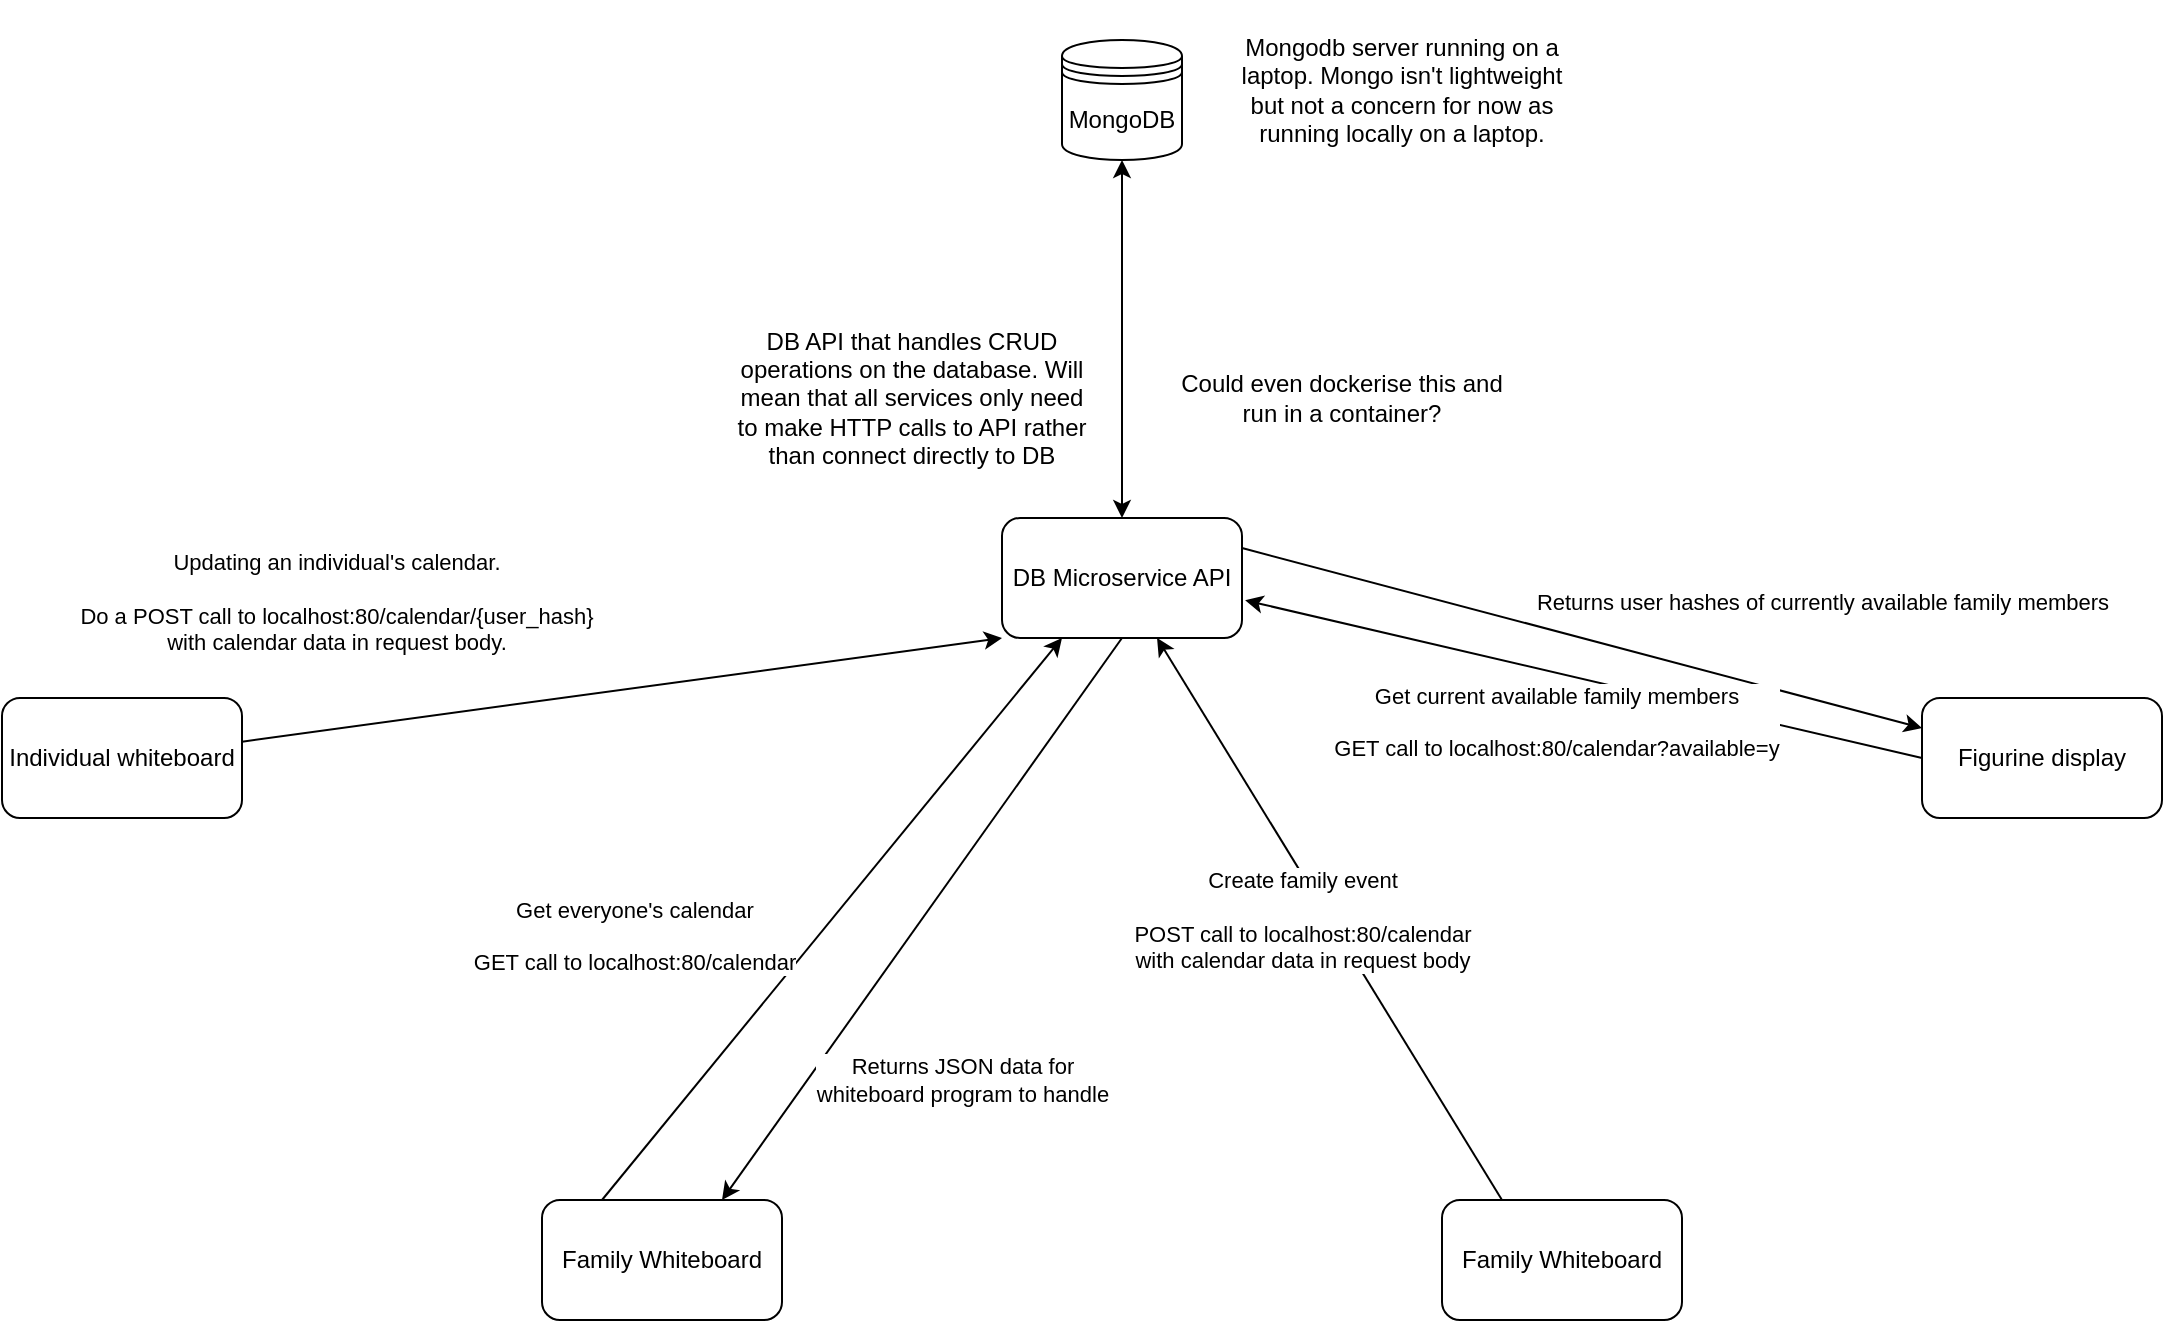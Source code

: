 <mxfile version="21.6.9" type="device">
  <diagram name="Page-1" id="87uDsZAhMkL4IKy_LtBg">
    <mxGraphModel dx="2180" dy="829" grid="1" gridSize="10" guides="1" tooltips="1" connect="1" arrows="1" fold="1" page="1" pageScale="1" pageWidth="1169" pageHeight="827" math="0" shadow="0">
      <root>
        <mxCell id="0" />
        <mxCell id="1" parent="0" />
        <mxCell id="itqFsDrFxRbD-E_QiVcL-7" style="edgeStyle=orthogonalEdgeStyle;rounded=0;orthogonalLoop=1;jettySize=auto;html=1;entryX=0.5;entryY=0;entryDx=0;entryDy=0;startArrow=classic;startFill=1;" edge="1" parent="1" source="itqFsDrFxRbD-E_QiVcL-1" target="itqFsDrFxRbD-E_QiVcL-3">
          <mxGeometry relative="1" as="geometry" />
        </mxCell>
        <mxCell id="itqFsDrFxRbD-E_QiVcL-1" value="MongoDB" style="shape=datastore;whiteSpace=wrap;html=1;" vertex="1" parent="1">
          <mxGeometry x="570" y="60" width="60" height="60" as="geometry" />
        </mxCell>
        <mxCell id="itqFsDrFxRbD-E_QiVcL-2" value="Mongodb server running on a laptop. Mongo isn&#39;t lightweight but not a concern for now as running locally on a laptop." style="text;html=1;strokeColor=none;fillColor=none;align=center;verticalAlign=middle;whiteSpace=wrap;rounded=0;" vertex="1" parent="1">
          <mxGeometry x="650" y="40" width="180" height="90" as="geometry" />
        </mxCell>
        <mxCell id="itqFsDrFxRbD-E_QiVcL-18" style="rounded=0;orthogonalLoop=1;jettySize=auto;html=1;exitX=0.5;exitY=1;exitDx=0;exitDy=0;entryX=0.75;entryY=0;entryDx=0;entryDy=0;" edge="1" parent="1" source="itqFsDrFxRbD-E_QiVcL-3" target="itqFsDrFxRbD-E_QiVcL-15">
          <mxGeometry relative="1" as="geometry" />
        </mxCell>
        <mxCell id="itqFsDrFxRbD-E_QiVcL-20" value="Returns JSON data for&lt;br&gt;whiteboard program to handle" style="edgeLabel;html=1;align=center;verticalAlign=middle;resizable=0;points=[];" vertex="1" connectable="0" parent="itqFsDrFxRbD-E_QiVcL-18">
          <mxGeometry x="0.147" y="1" relative="1" as="geometry">
            <mxPoint x="34" y="59" as="offset" />
          </mxGeometry>
        </mxCell>
        <mxCell id="itqFsDrFxRbD-E_QiVcL-28" style="rounded=0;orthogonalLoop=1;jettySize=auto;html=1;exitX=1;exitY=0.25;exitDx=0;exitDy=0;entryX=0;entryY=0.25;entryDx=0;entryDy=0;" edge="1" parent="1" source="itqFsDrFxRbD-E_QiVcL-3" target="itqFsDrFxRbD-E_QiVcL-24">
          <mxGeometry relative="1" as="geometry" />
        </mxCell>
        <mxCell id="itqFsDrFxRbD-E_QiVcL-29" value="Returns user hashes of currently available family members" style="edgeLabel;html=1;align=center;verticalAlign=middle;resizable=0;points=[];" vertex="1" connectable="0" parent="itqFsDrFxRbD-E_QiVcL-28">
          <mxGeometry x="-0.061" y="1" relative="1" as="geometry">
            <mxPoint x="130" y="-15" as="offset" />
          </mxGeometry>
        </mxCell>
        <mxCell id="itqFsDrFxRbD-E_QiVcL-3" value="DB Microservice API" style="rounded=1;whiteSpace=wrap;html=1;" vertex="1" parent="1">
          <mxGeometry x="540" y="299" width="120" height="60" as="geometry" />
        </mxCell>
        <mxCell id="itqFsDrFxRbD-E_QiVcL-4" value="DB API that handles CRUD operations on the database. Will mean that all services only need to make HTTP calls to API rather than connect directly to DB" style="text;html=1;strokeColor=none;fillColor=none;align=center;verticalAlign=middle;whiteSpace=wrap;rounded=0;" vertex="1" parent="1">
          <mxGeometry x="405" y="194" width="180" height="90" as="geometry" />
        </mxCell>
        <mxCell id="itqFsDrFxRbD-E_QiVcL-8" value="Could even dockerise this and run in a container?" style="text;html=1;strokeColor=none;fillColor=none;align=center;verticalAlign=middle;whiteSpace=wrap;rounded=0;" vertex="1" parent="1">
          <mxGeometry x="620" y="194" width="180" height="90" as="geometry" />
        </mxCell>
        <mxCell id="itqFsDrFxRbD-E_QiVcL-13" style="rounded=0;orthogonalLoop=1;jettySize=auto;html=1;entryX=0;entryY=1;entryDx=0;entryDy=0;" edge="1" parent="1" source="itqFsDrFxRbD-E_QiVcL-9" target="itqFsDrFxRbD-E_QiVcL-3">
          <mxGeometry relative="1" as="geometry" />
        </mxCell>
        <mxCell id="itqFsDrFxRbD-E_QiVcL-14" value="Updating an individual&#39;s calendar.&lt;br&gt;&lt;br&gt;Do a POST call to localhost:80/calendar/{user_hash}&lt;br&gt;with calendar data in request body." style="edgeLabel;html=1;align=center;verticalAlign=middle;resizable=0;points=[];" vertex="1" connectable="0" parent="itqFsDrFxRbD-E_QiVcL-13">
          <mxGeometry x="-0.132" y="1" relative="1" as="geometry">
            <mxPoint x="-118" y="-47" as="offset" />
          </mxGeometry>
        </mxCell>
        <mxCell id="itqFsDrFxRbD-E_QiVcL-9" value="Individual whiteboard" style="rounded=1;whiteSpace=wrap;html=1;" vertex="1" parent="1">
          <mxGeometry x="40" y="389" width="120" height="60" as="geometry" />
        </mxCell>
        <mxCell id="itqFsDrFxRbD-E_QiVcL-17" style="rounded=0;orthogonalLoop=1;jettySize=auto;html=1;exitX=0.25;exitY=0;exitDx=0;exitDy=0;entryX=0.25;entryY=1;entryDx=0;entryDy=0;" edge="1" parent="1" source="itqFsDrFxRbD-E_QiVcL-15" target="itqFsDrFxRbD-E_QiVcL-3">
          <mxGeometry relative="1" as="geometry" />
        </mxCell>
        <mxCell id="itqFsDrFxRbD-E_QiVcL-19" value="Get everyone&#39;s calendar&lt;br&gt;&lt;br&gt;GET call to localhost:80/calendar" style="edgeLabel;html=1;align=center;verticalAlign=middle;resizable=0;points=[];" vertex="1" connectable="0" parent="itqFsDrFxRbD-E_QiVcL-17">
          <mxGeometry x="-0.069" y="2" relative="1" as="geometry">
            <mxPoint x="-90" as="offset" />
          </mxGeometry>
        </mxCell>
        <mxCell id="itqFsDrFxRbD-E_QiVcL-15" value="Family Whiteboard" style="rounded=1;whiteSpace=wrap;html=1;" vertex="1" parent="1">
          <mxGeometry x="310" y="640" width="120" height="60" as="geometry" />
        </mxCell>
        <mxCell id="itqFsDrFxRbD-E_QiVcL-22" style="rounded=0;orthogonalLoop=1;jettySize=auto;html=1;exitX=0.25;exitY=0;exitDx=0;exitDy=0;entryX=0.646;entryY=1;entryDx=0;entryDy=0;entryPerimeter=0;" edge="1" parent="1" source="itqFsDrFxRbD-E_QiVcL-21" target="itqFsDrFxRbD-E_QiVcL-3">
          <mxGeometry relative="1" as="geometry" />
        </mxCell>
        <mxCell id="itqFsDrFxRbD-E_QiVcL-23" value="Create family event&lt;br&gt;&lt;br&gt;POST call to localhost:80/calendar&lt;br&gt;with calendar data in request body" style="edgeLabel;html=1;align=center;verticalAlign=middle;resizable=0;points=[];" vertex="1" connectable="0" parent="itqFsDrFxRbD-E_QiVcL-22">
          <mxGeometry x="-0.073" y="1" relative="1" as="geometry">
            <mxPoint x="-19" y="-10" as="offset" />
          </mxGeometry>
        </mxCell>
        <mxCell id="itqFsDrFxRbD-E_QiVcL-21" value="Family Whiteboard" style="rounded=1;whiteSpace=wrap;html=1;" vertex="1" parent="1">
          <mxGeometry x="760" y="640" width="120" height="60" as="geometry" />
        </mxCell>
        <mxCell id="itqFsDrFxRbD-E_QiVcL-25" style="rounded=0;orthogonalLoop=1;jettySize=auto;html=1;exitX=0;exitY=0.5;exitDx=0;exitDy=0;entryX=1.013;entryY=0.686;entryDx=0;entryDy=0;entryPerimeter=0;" edge="1" parent="1" source="itqFsDrFxRbD-E_QiVcL-24" target="itqFsDrFxRbD-E_QiVcL-3">
          <mxGeometry relative="1" as="geometry" />
        </mxCell>
        <mxCell id="itqFsDrFxRbD-E_QiVcL-26" value="Get current available family members&lt;br&gt;&lt;br&gt;GET call to localhost:80/calendar?available=y" style="edgeLabel;html=1;align=center;verticalAlign=middle;resizable=0;points=[];" vertex="1" connectable="0" parent="itqFsDrFxRbD-E_QiVcL-25">
          <mxGeometry x="0.082" relative="1" as="geometry">
            <mxPoint y="24" as="offset" />
          </mxGeometry>
        </mxCell>
        <mxCell id="itqFsDrFxRbD-E_QiVcL-24" value="Figurine display" style="rounded=1;whiteSpace=wrap;html=1;" vertex="1" parent="1">
          <mxGeometry x="1000" y="389" width="120" height="60" as="geometry" />
        </mxCell>
      </root>
    </mxGraphModel>
  </diagram>
</mxfile>
